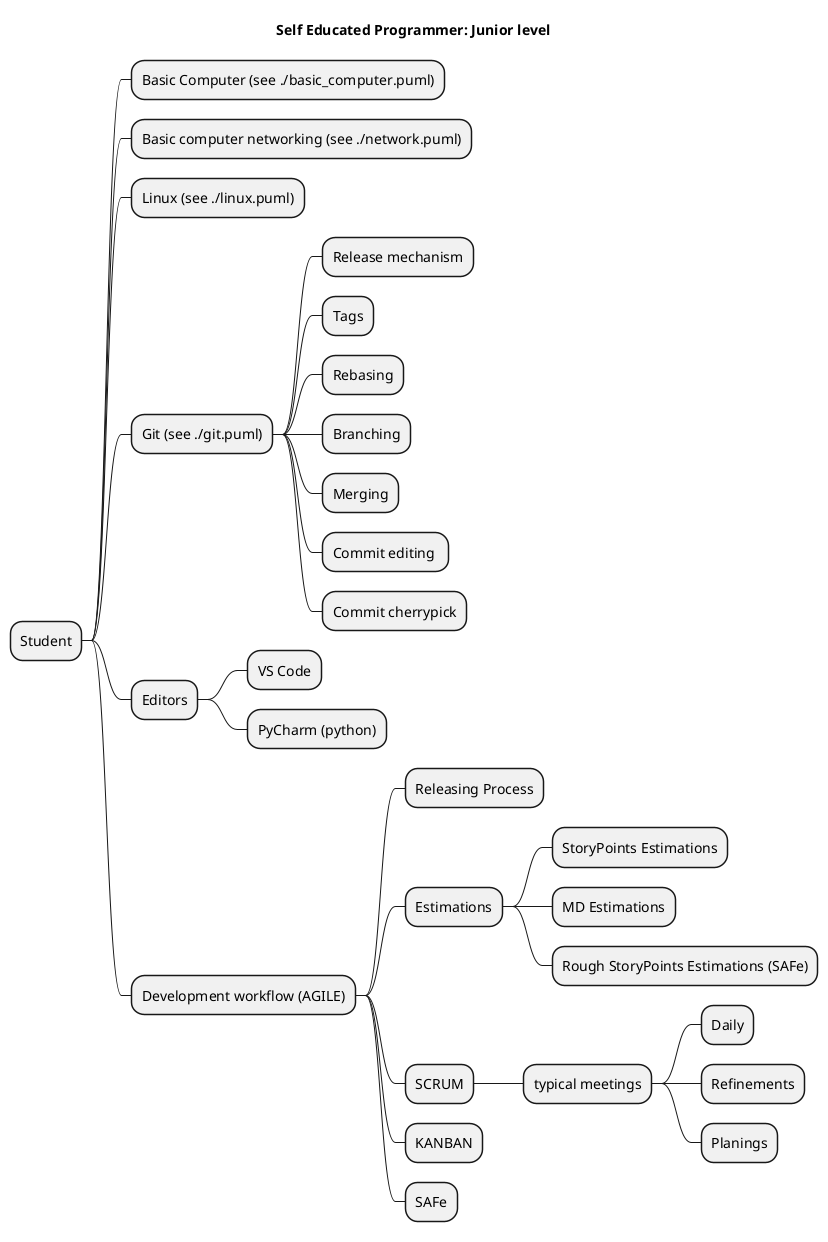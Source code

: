 @startmindmap
title Self Educated Programmer: Junior level

* Student
** Basic Computer (see ./basic_computer.puml)
** Basic computer networking (see ./network.puml)
** Linux (see ./linux.puml)
** Git (see ./git.puml)
*** Release mechanism
*** Tags
*** Rebasing
*** Branching
*** Merging
*** Commit editing 
*** Commit cherrypick
** Editors
*** VS Code
*** PyCharm (python)
** Development workflow (AGILE)
*** Releasing Process
*** Estimations
**** StoryPoints Estimations
**** MD Estimations
**** Rough StoryPoints Estimations (SAFe)
*** SCRUM
**** typical meetings
***** Daily
***** Refinements
***** Planings

*** KANBAN
*** SAFe

@endmindmap
